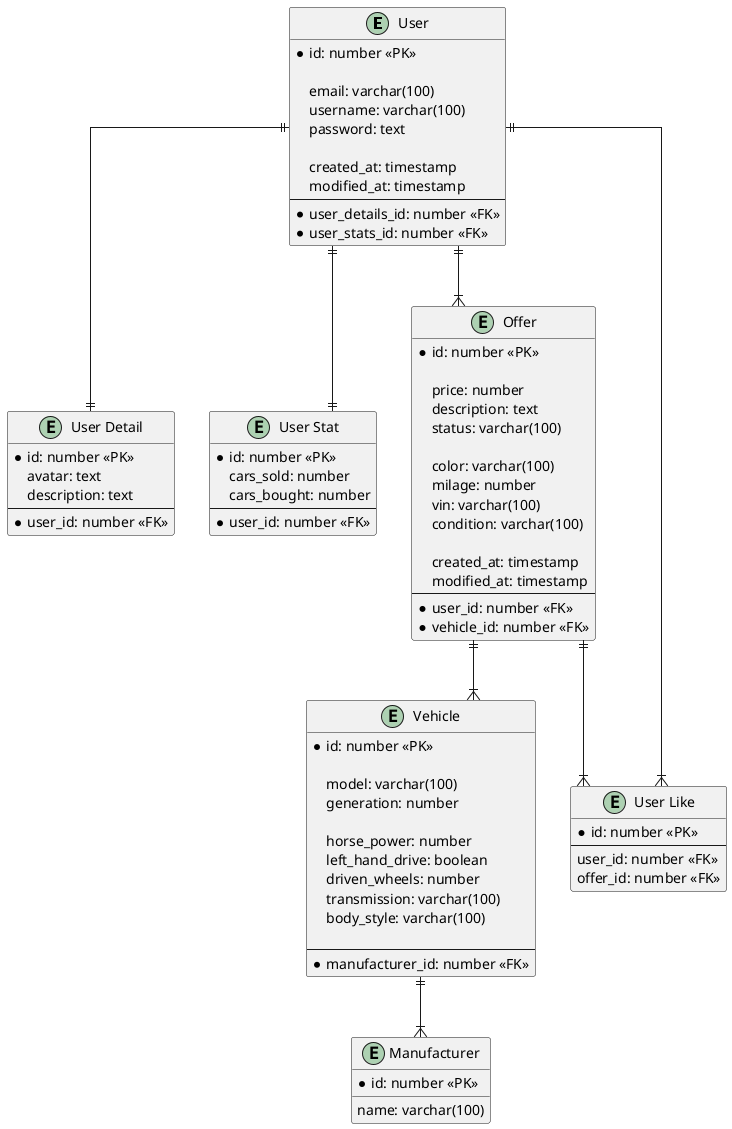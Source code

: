 @startuml

' hide the spot
' hide circle

' avoid problems with angled crows feet
skinparam linetype ortho

entity "User" as user {
    *id: number <<PK>>

    email: varchar(100)
    username: varchar(100)
    password: text

    created_at: timestamp
    modified_at: timestamp
    ---
    *user_details_id: number <<FK>>
    *user_stats_id: number <<FK>>
}

entity "User Detail" as user_profile {
    *id: number <<PK>>
    avatar: text
    description: text
    ---
    *user_id: number <<FK>>
}

entity "User Stat" as user_stat {
    *id: number <<PK>>
    cars_sold: number
    cars_bought: number
    ---
    *user_id: number <<FK>>
}

entity "Offer" as offer {
    *id: number <<PK>>

    price: number
    description: text
    status: varchar(100)
    
    color: varchar(100)
    milage: number
    vin: varchar(100)
    condition: varchar(100)

    created_at: timestamp
    modified_at: timestamp
    --
    *user_id: number <<FK>>
    *vehicle_id: number <<FK>>
}

entity "Vehicle" as vehicle {
    *id: number <<PK>>

    model: varchar(100)
    generation: number

    horse_power: number
    left_hand_drive: boolean
    driven_wheels: number
    transmission: varchar(100)
    body_style: varchar(100)

    ---
    *manufacturer_id: number <<FK>>
}

entity "Manufacturer" as manufacturer {
    *id: number <<PK>>
    name: varchar(100)
}

user ||--|{ offer
user ||--|| user_profile
user ||--|| user_stat
offer ||--|{ vehicle
vehicle ||--|{ manufacturer

' Join tables

entity "User Like" as user_like {
    *id: number <<PK>>
    ---
    user_id: number <<FK>>
    offer_id: number <<FK>>
}

user ||--|{ user_like
offer ||--|{ user_like

@enduml